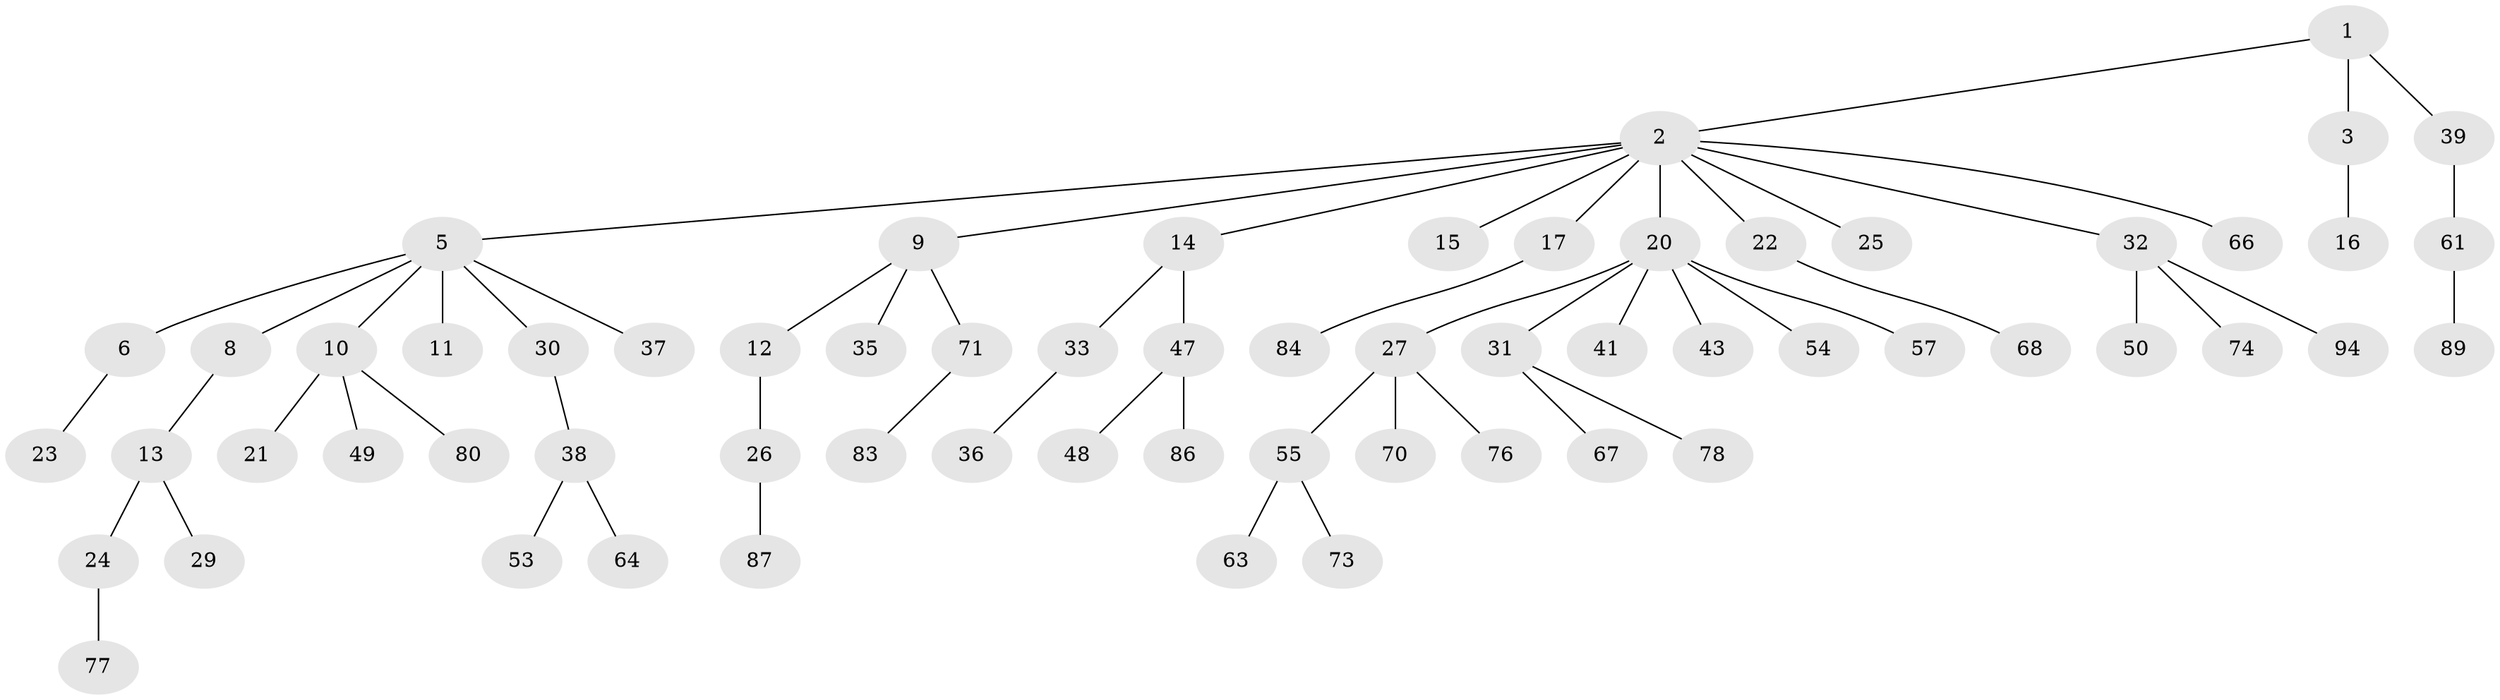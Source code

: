 // original degree distribution, {4: 0.06315789473684211, 6: 0.010526315789473684, 3: 0.11578947368421053, 7: 0.021052631578947368, 2: 0.2631578947368421, 5: 0.010526315789473684, 1: 0.5052631578947369, 8: 0.010526315789473684}
// Generated by graph-tools (version 1.1) at 2025/42/03/06/25 10:42:05]
// undirected, 63 vertices, 62 edges
graph export_dot {
graph [start="1"]
  node [color=gray90,style=filled];
  1 [super="+88"];
  2 [super="+4"];
  3 [super="+79"];
  5 [super="+7"];
  6 [super="+45"];
  8;
  9 [super="+18"];
  10 [super="+51"];
  11 [super="+91"];
  12;
  13 [super="+19"];
  14 [super="+28"];
  15 [super="+60"];
  16;
  17 [super="+65"];
  20 [super="+93"];
  21 [super="+56"];
  22 [super="+75"];
  23;
  24 [super="+44"];
  25 [super="+52"];
  26 [super="+72"];
  27 [super="+40"];
  29;
  30 [super="+34"];
  31 [super="+62"];
  32 [super="+46"];
  33;
  35;
  36;
  37;
  38 [super="+42"];
  39;
  41;
  43;
  47 [super="+59"];
  48;
  49 [super="+69"];
  50;
  53;
  54;
  55 [super="+58"];
  57;
  61 [super="+81"];
  63;
  64;
  66;
  67 [super="+92"];
  68 [super="+95"];
  70;
  71 [super="+82"];
  73 [super="+85"];
  74;
  76;
  77;
  78;
  80;
  83;
  84;
  86;
  87;
  89 [super="+90"];
  94;
  1 -- 2;
  1 -- 3;
  1 -- 39;
  2 -- 14;
  2 -- 20;
  2 -- 25;
  2 -- 66;
  2 -- 32;
  2 -- 17;
  2 -- 5;
  2 -- 22;
  2 -- 9;
  2 -- 15;
  3 -- 16;
  5 -- 6;
  5 -- 10;
  5 -- 11;
  5 -- 30;
  5 -- 37;
  5 -- 8;
  6 -- 23;
  8 -- 13;
  9 -- 12;
  9 -- 35;
  9 -- 71;
  10 -- 21;
  10 -- 49;
  10 -- 80;
  12 -- 26;
  13 -- 29;
  13 -- 24;
  14 -- 33;
  14 -- 47;
  17 -- 84;
  20 -- 27;
  20 -- 31;
  20 -- 41;
  20 -- 43;
  20 -- 54;
  20 -- 57;
  22 -- 68;
  24 -- 77;
  26 -- 87;
  27 -- 76;
  27 -- 70;
  27 -- 55;
  30 -- 38;
  31 -- 67;
  31 -- 78;
  32 -- 50;
  32 -- 74;
  32 -- 94;
  33 -- 36;
  38 -- 64;
  38 -- 53;
  39 -- 61;
  47 -- 48;
  47 -- 86;
  55 -- 63;
  55 -- 73;
  61 -- 89;
  71 -- 83;
}
